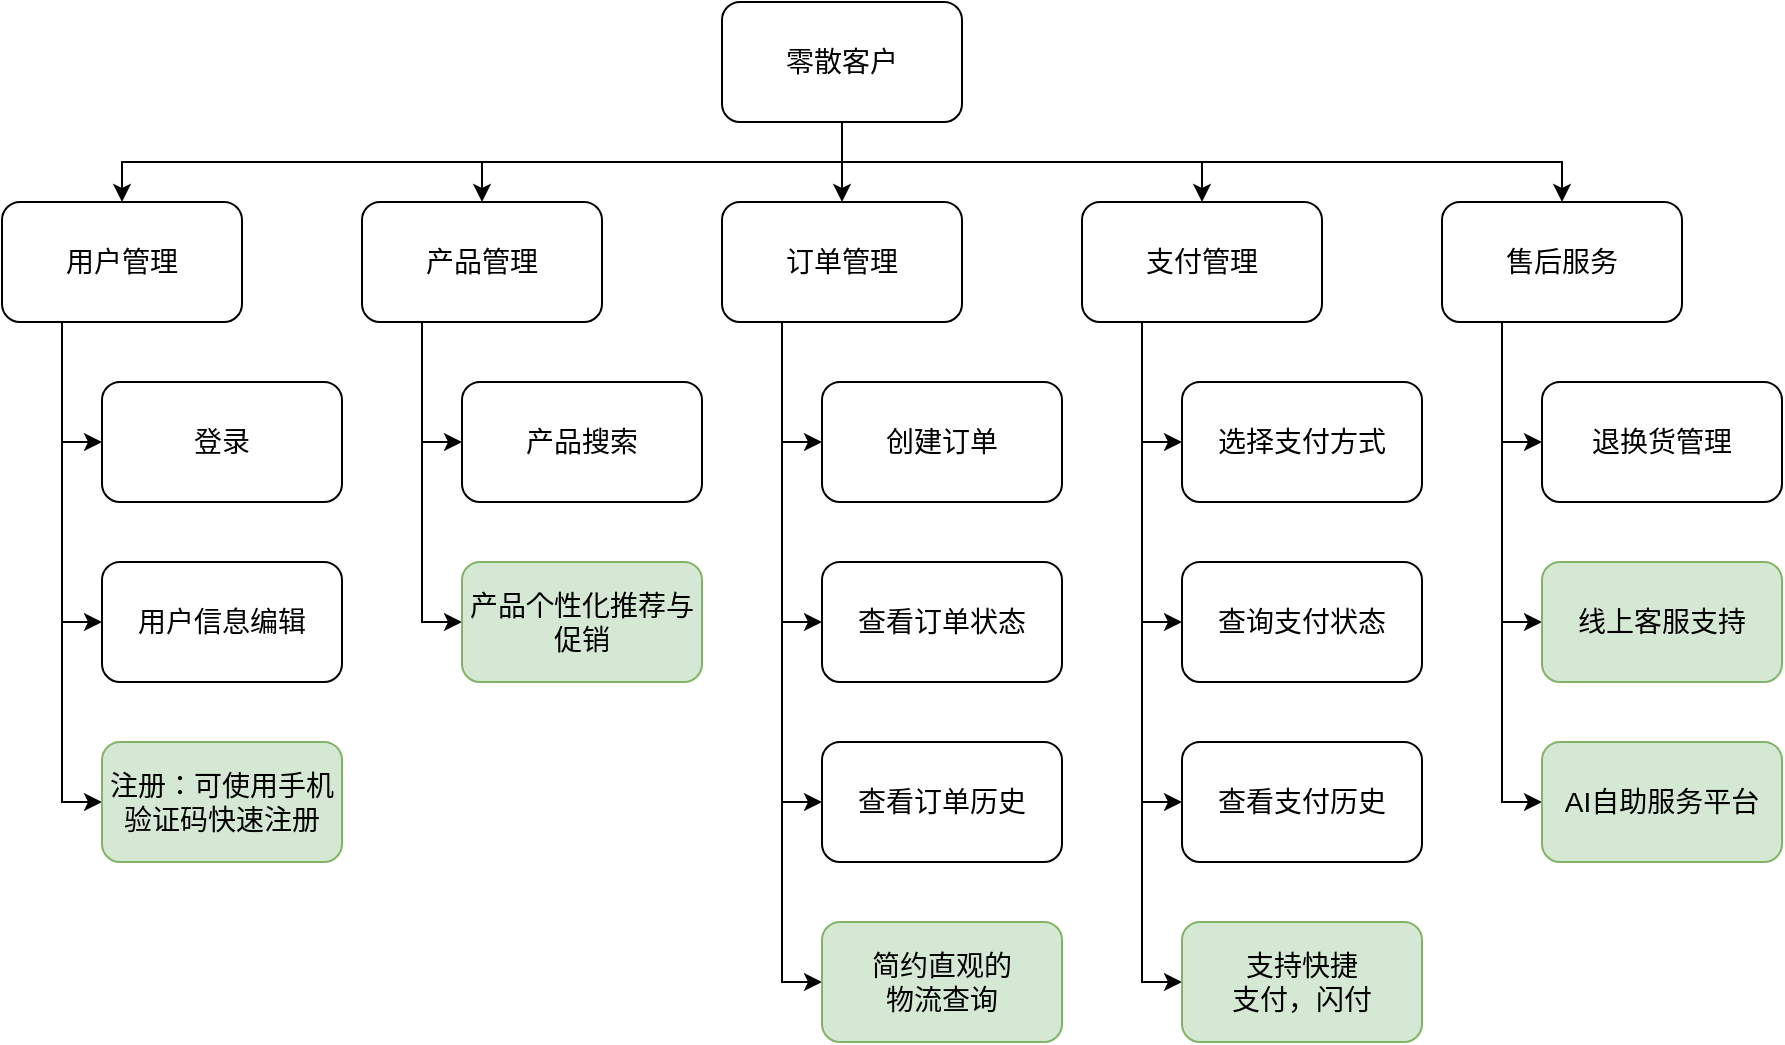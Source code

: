 <mxfile version="24.8.9">
  <diagram name="第 1 页" id="SxS50sW_eNaiiKzpr8zU">
    <mxGraphModel grid="1" page="1" gridSize="10" guides="1" tooltips="1" connect="1" arrows="1" fold="1" pageScale="1" pageWidth="827" pageHeight="1169" math="0" shadow="0">
      <root>
        <mxCell id="0" />
        <mxCell id="1" parent="0" />
        <mxCell id="cPjplwqK8J_0w9RAkyOF-1" style="edgeStyle=orthogonalEdgeStyle;rounded=0;orthogonalLoop=1;jettySize=auto;html=1;exitX=0.25;exitY=1;exitDx=0;exitDy=0;entryX=0;entryY=0.5;entryDx=0;entryDy=0;fontSize=14;" edge="1" parent="1" source="cPjplwqK8J_0w9RAkyOF-5" target="cPjplwqK8J_0w9RAkyOF-30">
          <mxGeometry relative="1" as="geometry" />
        </mxCell>
        <mxCell id="cPjplwqK8J_0w9RAkyOF-2" style="edgeStyle=orthogonalEdgeStyle;rounded=0;orthogonalLoop=1;jettySize=auto;html=1;exitX=0.25;exitY=1;exitDx=0;exitDy=0;entryX=0;entryY=0.5;entryDx=0;entryDy=0;fontSize=14;" edge="1" parent="1" source="cPjplwqK8J_0w9RAkyOF-5" target="cPjplwqK8J_0w9RAkyOF-31">
          <mxGeometry relative="1" as="geometry" />
        </mxCell>
        <mxCell id="cPjplwqK8J_0w9RAkyOF-3" style="edgeStyle=orthogonalEdgeStyle;rounded=0;orthogonalLoop=1;jettySize=auto;html=1;exitX=0.25;exitY=1;exitDx=0;exitDy=0;entryX=0;entryY=0.5;entryDx=0;entryDy=0;fontSize=14;" edge="1" parent="1" source="cPjplwqK8J_0w9RAkyOF-5" target="cPjplwqK8J_0w9RAkyOF-32">
          <mxGeometry relative="1" as="geometry" />
        </mxCell>
        <mxCell id="cPjplwqK8J_0w9RAkyOF-5" value="用户管理" style="rounded=1;whiteSpace=wrap;html=1;fontSize=14;" vertex="1" parent="1">
          <mxGeometry x="-31" y="270" width="120" height="60" as="geometry" />
        </mxCell>
        <mxCell id="cPjplwqK8J_0w9RAkyOF-6" style="edgeStyle=orthogonalEdgeStyle;rounded=0;orthogonalLoop=1;jettySize=auto;html=1;exitX=0.25;exitY=1;exitDx=0;exitDy=0;entryX=0;entryY=0.5;entryDx=0;entryDy=0;fontSize=14;" edge="1" parent="1" source="cPjplwqK8J_0w9RAkyOF-8" target="cPjplwqK8J_0w9RAkyOF-34">
          <mxGeometry relative="1" as="geometry" />
        </mxCell>
        <mxCell id="cPjplwqK8J_0w9RAkyOF-7" style="edgeStyle=orthogonalEdgeStyle;rounded=0;orthogonalLoop=1;jettySize=auto;html=1;exitX=0.25;exitY=1;exitDx=0;exitDy=0;entryX=0;entryY=0.5;entryDx=0;entryDy=0;fontSize=14;" edge="1" parent="1" source="cPjplwqK8J_0w9RAkyOF-8" target="cPjplwqK8J_0w9RAkyOF-35">
          <mxGeometry relative="1" as="geometry" />
        </mxCell>
        <mxCell id="cPjplwqK8J_0w9RAkyOF-8" value="产品管理" style="rounded=1;whiteSpace=wrap;html=1;fontSize=14;" vertex="1" parent="1">
          <mxGeometry x="149" y="270" width="120" height="60" as="geometry" />
        </mxCell>
        <mxCell id="cPjplwqK8J_0w9RAkyOF-9" style="edgeStyle=orthogonalEdgeStyle;rounded=0;orthogonalLoop=1;jettySize=auto;html=1;exitX=0.25;exitY=1;exitDx=0;exitDy=0;entryX=0;entryY=0.5;entryDx=0;entryDy=0;fontSize=14;" edge="1" parent="1" source="cPjplwqK8J_0w9RAkyOF-13" target="cPjplwqK8J_0w9RAkyOF-36">
          <mxGeometry relative="1" as="geometry" />
        </mxCell>
        <mxCell id="cPjplwqK8J_0w9RAkyOF-10" style="edgeStyle=orthogonalEdgeStyle;rounded=0;orthogonalLoop=1;jettySize=auto;html=1;exitX=0.25;exitY=1;exitDx=0;exitDy=0;entryX=0;entryY=0.5;entryDx=0;entryDy=0;fontSize=14;" edge="1" parent="1" source="cPjplwqK8J_0w9RAkyOF-13" target="cPjplwqK8J_0w9RAkyOF-37">
          <mxGeometry relative="1" as="geometry" />
        </mxCell>
        <mxCell id="cPjplwqK8J_0w9RAkyOF-11" style="edgeStyle=orthogonalEdgeStyle;rounded=0;orthogonalLoop=1;jettySize=auto;html=1;exitX=0.25;exitY=1;exitDx=0;exitDy=0;entryX=0;entryY=0.5;entryDx=0;entryDy=0;fontSize=14;" edge="1" parent="1" source="cPjplwqK8J_0w9RAkyOF-13" target="cPjplwqK8J_0w9RAkyOF-38">
          <mxGeometry relative="1" as="geometry" />
        </mxCell>
        <mxCell id="cPjplwqK8J_0w9RAkyOF-12" style="edgeStyle=orthogonalEdgeStyle;rounded=0;orthogonalLoop=1;jettySize=auto;html=1;exitX=0.25;exitY=1;exitDx=0;exitDy=0;entryX=0;entryY=0.5;entryDx=0;entryDy=0;fontSize=14;" edge="1" parent="1" source="cPjplwqK8J_0w9RAkyOF-13" target="cPjplwqK8J_0w9RAkyOF-39">
          <mxGeometry relative="1" as="geometry" />
        </mxCell>
        <mxCell id="cPjplwqK8J_0w9RAkyOF-13" value="订单管理" style="rounded=1;whiteSpace=wrap;html=1;fontSize=14;" vertex="1" parent="1">
          <mxGeometry x="329" y="270" width="120" height="60" as="geometry" />
        </mxCell>
        <mxCell id="cPjplwqK8J_0w9RAkyOF-14" style="edgeStyle=orthogonalEdgeStyle;rounded=0;orthogonalLoop=1;jettySize=auto;html=1;exitX=0.25;exitY=1;exitDx=0;exitDy=0;entryX=0;entryY=0.5;entryDx=0;entryDy=0;fontSize=14;" edge="1" parent="1" source="cPjplwqK8J_0w9RAkyOF-18" target="cPjplwqK8J_0w9RAkyOF-40">
          <mxGeometry relative="1" as="geometry" />
        </mxCell>
        <mxCell id="cPjplwqK8J_0w9RAkyOF-15" style="edgeStyle=orthogonalEdgeStyle;rounded=0;orthogonalLoop=1;jettySize=auto;html=1;exitX=0.25;exitY=1;exitDx=0;exitDy=0;entryX=0;entryY=0.5;entryDx=0;entryDy=0;fontSize=14;" edge="1" parent="1" source="cPjplwqK8J_0w9RAkyOF-18" target="cPjplwqK8J_0w9RAkyOF-41">
          <mxGeometry relative="1" as="geometry" />
        </mxCell>
        <mxCell id="cPjplwqK8J_0w9RAkyOF-16" style="edgeStyle=orthogonalEdgeStyle;rounded=0;orthogonalLoop=1;jettySize=auto;html=1;exitX=0.25;exitY=1;exitDx=0;exitDy=0;entryX=0;entryY=0.5;entryDx=0;entryDy=0;fontSize=14;" edge="1" parent="1" source="cPjplwqK8J_0w9RAkyOF-18" target="cPjplwqK8J_0w9RAkyOF-42">
          <mxGeometry relative="1" as="geometry" />
        </mxCell>
        <mxCell id="cPjplwqK8J_0w9RAkyOF-17" style="edgeStyle=orthogonalEdgeStyle;rounded=0;orthogonalLoop=1;jettySize=auto;html=1;exitX=0.25;exitY=1;exitDx=0;exitDy=0;entryX=0;entryY=0.5;entryDx=0;entryDy=0;fontSize=14;" edge="1" parent="1" source="cPjplwqK8J_0w9RAkyOF-18" target="cPjplwqK8J_0w9RAkyOF-44">
          <mxGeometry relative="1" as="geometry" />
        </mxCell>
        <mxCell id="cPjplwqK8J_0w9RAkyOF-18" value="支付管理" style="rounded=1;whiteSpace=wrap;html=1;fontSize=14;" vertex="1" parent="1">
          <mxGeometry x="509" y="270" width="120" height="60" as="geometry" />
        </mxCell>
        <mxCell id="cPjplwqK8J_0w9RAkyOF-19" style="edgeStyle=orthogonalEdgeStyle;rounded=0;orthogonalLoop=1;jettySize=auto;html=1;exitX=0.5;exitY=1;exitDx=0;exitDy=0;entryX=0.5;entryY=0;entryDx=0;entryDy=0;fontSize=14;" edge="1" parent="1" source="cPjplwqK8J_0w9RAkyOF-24" target="cPjplwqK8J_0w9RAkyOF-5">
          <mxGeometry relative="1" as="geometry" />
        </mxCell>
        <mxCell id="cPjplwqK8J_0w9RAkyOF-20" style="edgeStyle=orthogonalEdgeStyle;rounded=0;orthogonalLoop=1;jettySize=auto;html=1;exitX=0.5;exitY=1;exitDx=0;exitDy=0;fontSize=14;" edge="1" parent="1" source="cPjplwqK8J_0w9RAkyOF-24" target="cPjplwqK8J_0w9RAkyOF-8">
          <mxGeometry relative="1" as="geometry" />
        </mxCell>
        <mxCell id="cPjplwqK8J_0w9RAkyOF-21" style="edgeStyle=orthogonalEdgeStyle;rounded=0;orthogonalLoop=1;jettySize=auto;html=1;exitX=0.5;exitY=1;exitDx=0;exitDy=0;entryX=0.5;entryY=0;entryDx=0;entryDy=0;fontSize=14;" edge="1" parent="1" source="cPjplwqK8J_0w9RAkyOF-24" target="cPjplwqK8J_0w9RAkyOF-13">
          <mxGeometry relative="1" as="geometry" />
        </mxCell>
        <mxCell id="cPjplwqK8J_0w9RAkyOF-22" style="edgeStyle=orthogonalEdgeStyle;rounded=0;orthogonalLoop=1;jettySize=auto;html=1;exitX=0.5;exitY=1;exitDx=0;exitDy=0;entryX=0.5;entryY=0;entryDx=0;entryDy=0;fontSize=14;" edge="1" parent="1" source="cPjplwqK8J_0w9RAkyOF-24" target="cPjplwqK8J_0w9RAkyOF-18">
          <mxGeometry relative="1" as="geometry" />
        </mxCell>
        <mxCell id="cPjplwqK8J_0w9RAkyOF-23" style="edgeStyle=orthogonalEdgeStyle;rounded=0;orthogonalLoop=1;jettySize=auto;html=1;exitX=0.5;exitY=1;exitDx=0;exitDy=0;entryX=0.5;entryY=0;entryDx=0;entryDy=0;fontSize=14;" edge="1" parent="1" source="cPjplwqK8J_0w9RAkyOF-24" target="cPjplwqK8J_0w9RAkyOF-29">
          <mxGeometry relative="1" as="geometry" />
        </mxCell>
        <mxCell id="cPjplwqK8J_0w9RAkyOF-24" value="零散客户" style="rounded=1;whiteSpace=wrap;html=1;fontSize=14;" vertex="1" parent="1">
          <mxGeometry x="329" y="170" width="120" height="60" as="geometry" />
        </mxCell>
        <mxCell id="cPjplwqK8J_0w9RAkyOF-25" style="edgeStyle=orthogonalEdgeStyle;rounded=0;orthogonalLoop=1;jettySize=auto;html=1;exitX=0.25;exitY=1;exitDx=0;exitDy=0;entryX=0;entryY=0.5;entryDx=0;entryDy=0;fontSize=14;" edge="1" parent="1" source="cPjplwqK8J_0w9RAkyOF-29" target="cPjplwqK8J_0w9RAkyOF-43">
          <mxGeometry relative="1" as="geometry" />
        </mxCell>
        <mxCell id="cPjplwqK8J_0w9RAkyOF-26" style="edgeStyle=orthogonalEdgeStyle;rounded=0;orthogonalLoop=1;jettySize=auto;html=1;exitX=0.25;exitY=1;exitDx=0;exitDy=0;entryX=0;entryY=0.5;entryDx=0;entryDy=0;fontSize=14;" edge="1" parent="1" source="cPjplwqK8J_0w9RAkyOF-29" target="cPjplwqK8J_0w9RAkyOF-45">
          <mxGeometry relative="1" as="geometry" />
        </mxCell>
        <mxCell id="cPjplwqK8J_0w9RAkyOF-27" style="edgeStyle=orthogonalEdgeStyle;rounded=0;orthogonalLoop=1;jettySize=auto;html=1;exitX=0.25;exitY=1;exitDx=0;exitDy=0;entryX=0;entryY=0.5;entryDx=0;entryDy=0;fontSize=14;" edge="1" parent="1" source="cPjplwqK8J_0w9RAkyOF-29" target="cPjplwqK8J_0w9RAkyOF-46">
          <mxGeometry relative="1" as="geometry" />
        </mxCell>
        <mxCell id="cPjplwqK8J_0w9RAkyOF-29" value="售后服务" style="rounded=1;whiteSpace=wrap;html=1;fontSize=14;" vertex="1" parent="1">
          <mxGeometry x="689" y="270" width="120" height="60" as="geometry" />
        </mxCell>
        <mxCell id="cPjplwqK8J_0w9RAkyOF-30" value="登录" style="rounded=1;whiteSpace=wrap;html=1;fontSize=14;" vertex="1" parent="1">
          <mxGeometry x="19" y="360" width="120" height="60" as="geometry" />
        </mxCell>
        <mxCell id="cPjplwqK8J_0w9RAkyOF-31" value="用户信息编辑" style="rounded=1;whiteSpace=wrap;html=1;fontSize=14;" vertex="1" parent="1">
          <mxGeometry x="19" y="450" width="120" height="60" as="geometry" />
        </mxCell>
        <mxCell id="cPjplwqK8J_0w9RAkyOF-32" value="注册：可使用手机验证码快速注册" style="rounded=1;whiteSpace=wrap;html=1;fillColor=#d5e8d4;strokeColor=#82b366;fontSize=14;" vertex="1" parent="1">
          <mxGeometry x="19" y="540" width="120" height="60" as="geometry" />
        </mxCell>
        <mxCell id="cPjplwqK8J_0w9RAkyOF-34" value="产品搜索" style="rounded=1;whiteSpace=wrap;html=1;fontSize=14;" vertex="1" parent="1">
          <mxGeometry x="199" y="360" width="120" height="60" as="geometry" />
        </mxCell>
        <mxCell id="cPjplwqK8J_0w9RAkyOF-35" value="产品个性化推荐与促销" style="rounded=1;whiteSpace=wrap;html=1;fillColor=#d5e8d4;strokeColor=#82b366;fontSize=14;" vertex="1" parent="1">
          <mxGeometry x="199" y="450" width="120" height="60" as="geometry" />
        </mxCell>
        <mxCell id="cPjplwqK8J_0w9RAkyOF-36" value="创建订单" style="rounded=1;whiteSpace=wrap;html=1;fontSize=14;" vertex="1" parent="1">
          <mxGeometry x="379" y="360" width="120" height="60" as="geometry" />
        </mxCell>
        <mxCell id="cPjplwqK8J_0w9RAkyOF-37" value="查看订单状态" style="rounded=1;whiteSpace=wrap;html=1;fontSize=14;" vertex="1" parent="1">
          <mxGeometry x="379" y="450" width="120" height="60" as="geometry" />
        </mxCell>
        <mxCell id="cPjplwqK8J_0w9RAkyOF-38" value="查看订单历史" style="rounded=1;whiteSpace=wrap;html=1;fontSize=14;" vertex="1" parent="1">
          <mxGeometry x="379" y="540" width="120" height="60" as="geometry" />
        </mxCell>
        <mxCell id="cPjplwqK8J_0w9RAkyOF-39" value="简约直观的&lt;br&gt;物流查询" style="rounded=1;whiteSpace=wrap;html=1;fillColor=#d5e8d4;strokeColor=#82b366;fontSize=14;" vertex="1" parent="1">
          <mxGeometry x="379" y="630" width="120" height="60" as="geometry" />
        </mxCell>
        <mxCell id="cPjplwqK8J_0w9RAkyOF-40" value="选择支付方式" style="rounded=1;whiteSpace=wrap;html=1;fontSize=14;" vertex="1" parent="1">
          <mxGeometry x="559" y="360" width="120" height="60" as="geometry" />
        </mxCell>
        <mxCell id="cPjplwqK8J_0w9RAkyOF-41" value="查询支付状态" style="rounded=1;whiteSpace=wrap;html=1;fontSize=14;" vertex="1" parent="1">
          <mxGeometry x="559" y="450" width="120" height="60" as="geometry" />
        </mxCell>
        <mxCell id="cPjplwqK8J_0w9RAkyOF-42" value="查看支付历史" style="rounded=1;whiteSpace=wrap;html=1;fontSize=14;" vertex="1" parent="1">
          <mxGeometry x="559" y="540" width="120" height="60" as="geometry" />
        </mxCell>
        <mxCell id="cPjplwqK8J_0w9RAkyOF-43" value="退换货管理" style="rounded=1;whiteSpace=wrap;html=1;fontSize=14;" vertex="1" parent="1">
          <mxGeometry x="739" y="360" width="120" height="60" as="geometry" />
        </mxCell>
        <mxCell id="cPjplwqK8J_0w9RAkyOF-44" value="支持快捷&lt;br&gt;支付，闪付" style="rounded=1;whiteSpace=wrap;html=1;fillColor=#d5e8d4;strokeColor=#82b366;fontSize=14;" vertex="1" parent="1">
          <mxGeometry x="559" y="630" width="120" height="60" as="geometry" />
        </mxCell>
        <mxCell id="cPjplwqK8J_0w9RAkyOF-45" value="线上客服支持" style="rounded=1;whiteSpace=wrap;html=1;fillColor=#d5e8d4;strokeColor=#82b366;fontSize=14;" vertex="1" parent="1">
          <mxGeometry x="739" y="450" width="120" height="60" as="geometry" />
        </mxCell>
        <mxCell id="cPjplwqK8J_0w9RAkyOF-46" value="AI自助服务平台" style="rounded=1;whiteSpace=wrap;html=1;fillColor=#d5e8d4;strokeColor=#82b366;fontSize=14;" vertex="1" parent="1">
          <mxGeometry x="739" y="540" width="120" height="60" as="geometry" />
        </mxCell>
      </root>
    </mxGraphModel>
  </diagram>
</mxfile>
